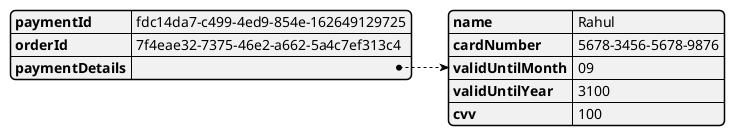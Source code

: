 @startjson
{
  "paymentId": "fdc14da7-c499-4ed9-854e-162649129725",
  "orderId": "7f4eae32-7375-46e2-a662-5a4c7ef313c4",
  "paymentDetails": {
      "name": "Rahul",
      "cardNumber": "5678-3456-5678-9876",
      "validUntilMonth": "09",
      "validUntilYear": "3100",
      "cvv": "100"
    }
}
@endjson
